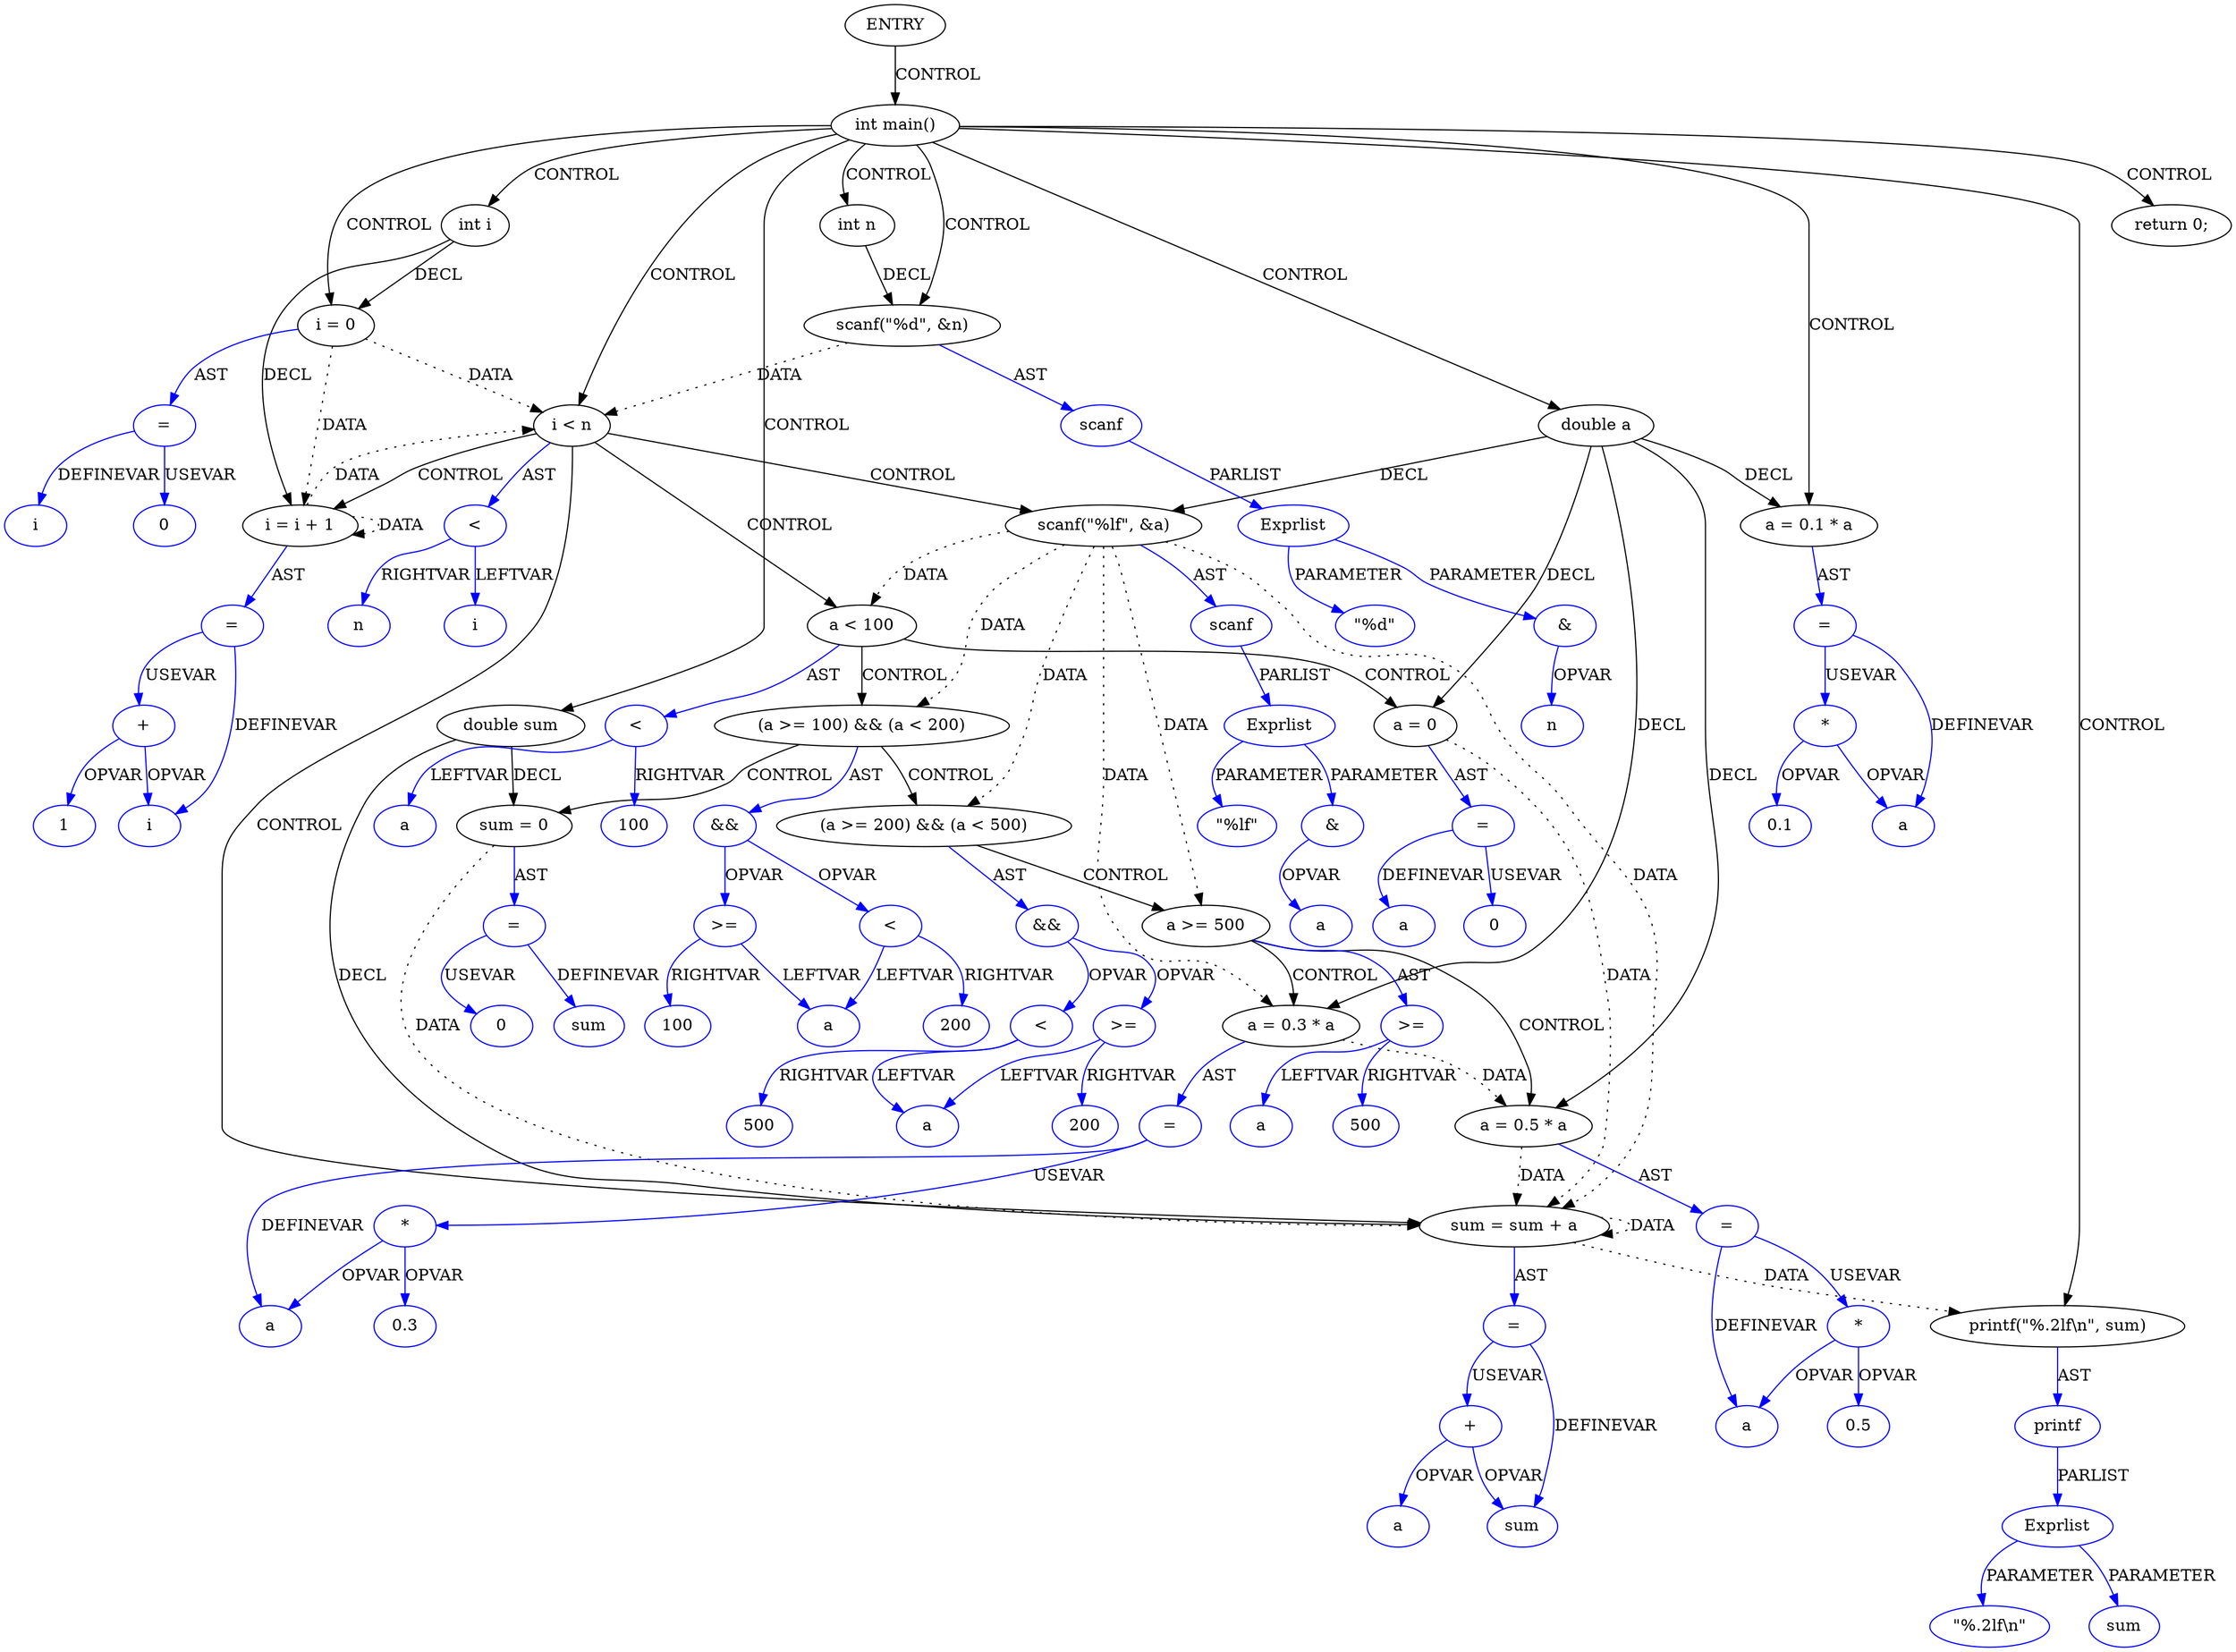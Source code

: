 digraph G{
Node1 [label="ENTRY",type="ENTRY",coord="-1"];
Node2 [label="int main()",type="CONTROL",coord="3"];
Node4 [label="int i",type="DECL",coord="4",varname="i",vartype="int"];
Node5 [label="int n",type="DECL",coord="5",varname="n",vartype="int"];
Node6 [label="double a",type="DECL",coord="6",varname="a",vartype="double"];
Node7 [label="double sum",type="DECL",coord="7",varname="sum",vartype="double"];
Node8 [label="a = 0.1 * a",type="ASSIGN",coord="8"];
Node9 [label="=",type="ASSIGNOP",coord="8",color=blue];
Node10 [label="a",type="VAR",coord="8",color=blue];
Node11 [label="*",type="OP",coord="8",color=blue];
Node12 [label="0.1",type="CONST",coord="8",color=blue];
Node13 [label="scanf(\"%d\", &n)",type="CALL",coord="9"];
Node14 [label="scanf",type="FUNCNAME",coord="9",color=blue];
Node15 [label="Exprlist",type="EXPRS",coord="9",color=blue];
Node16 [label="\"%d\"",type="CONST",coord="9",color=blue];
Node17 [label="&",type="OP",coord="9",color=blue];
Node18 [label="n",type="VAR",coord="9",color=blue];
Node19 [label="i = 0",type="ASSIGN",coord="10"];
Node20 [label="=",type="ASSIGNOP",coord="10",color=blue];
Node21 [label="i",type="VAR",coord="10",color=blue];
Node22 [label="0",type="CONST",coord="10",color=blue];
Node23 [label="i < n",type="CONTROL",coord="10"];
Node26 [label="scanf(\"%lf\", &a)",type="CALL",coord="11"];
Node27 [label="scanf",type="FUNCNAME",coord="11",color=blue];
Node28 [label="Exprlist",type="EXPRS",coord="11",color=blue];
Node29 [label="\"%lf\"",type="CONST",coord="11",color=blue];
Node30 [label="&",type="OP",coord="11",color=blue];
Node31 [label="a",type="VAR",coord="11",color=blue];
Node32 [label="a < 100",type="CONTROL",coord="12"];
Node34 [label="a = 0",type="ASSIGN",coord="13"];
Node35 [label="=",type="ASSIGNOP",coord="13",color=blue];
Node36 [label="a",type="VAR",coord="13",color=blue];
Node37 [label="0",type="CONST",coord="13",color=blue];
Node38 [label="(a >= 100) && (a < 200)",type="CONTROL",coord="14"];
Node40 [label="sum = 0",type="ASSIGN",coord="15"];
Node41 [label="=",type="ASSIGNOP",coord="15",color=blue];
Node42 [label="sum",type="VAR",coord="15",color=blue];
Node43 [label="0",type="CONST",coord="15",color=blue];
Node44 [label="(a >= 200) && (a < 500)",type="CONTROL",coord="16"];
Node46 [label="a >= 500",type="CONTROL",coord="17"];
Node48 [label="a = 0.3 * a",type="ASSIGN",coord="18"];
Node49 [label="=",type="ASSIGNOP",coord="18",color=blue];
Node50 [label="a",type="VAR",coord="18",color=blue];
Node51 [label="*",type="OP",coord="18",color=blue];
Node52 [label="0.3",type="CONST",coord="18",color=blue];
Node53 [label="a = 0.5 * a",type="ASSIGN",coord="19"];
Node54 [label="=",type="ASSIGNOP",coord="19",color=blue];
Node55 [label="a",type="VAR",coord="19",color=blue];
Node56 [label="*",type="OP",coord="19",color=blue];
Node57 [label="0.5",type="CONST",coord="19",color=blue];
Node58 [label=">=",type="OP",coord="17",color=blue];
Node59 [label="a",type="VAR",coord="17",color=blue];
Node60 [label="500",type="CONST",coord="17",color=blue];
Node61 [label="&&",type="OP",coord="16",color=blue];
Node62 [label=">=",type="OP",coord="16",color=blue];
Node63 [label="a",type="VAR",coord="16",color=blue];
Node64 [label="200",type="CONST",coord="16",color=blue];
Node65 [label="<",type="OP",coord="16",color=blue];
Node66 [label="500",type="CONST",coord="16",color=blue];
Node67 [label="&&",type="OP",coord="14",color=blue];
Node68 [label=">=",type="OP",coord="14",color=blue];
Node69 [label="a",type="VAR",coord="14",color=blue];
Node70 [label="100",type="CONST",coord="14",color=blue];
Node71 [label="<",type="OP",coord="14",color=blue];
Node72 [label="200",type="CONST",coord="14",color=blue];
Node73 [label="<",type="OP",coord="12",color=blue];
Node74 [label="a",type="VAR",coord="12",color=blue];
Node75 [label="100",type="CONST",coord="12",color=blue];
Node76 [label="sum = sum + a",type="ASSIGN",coord="21"];
Node77 [label="=",type="ASSIGNOP",coord="21",color=blue];
Node78 [label="sum",type="VAR",coord="21",color=blue];
Node79 [label="+",type="OP",coord="21",color=blue];
Node80 [label="a",type="VAR",coord="21",color=blue];
Node81 [label="i = i + 1",type="ASSIGN",coord="10"];
Node82 [label="=",type="ASSIGNOP",coord="10",color=blue];
Node83 [label="i",type="VAR",coord="10",color=blue];
Node84 [label="+",type="OP",coord="10",color=blue];
Node85 [label="1",type="CONST",coord="10",color=blue];
Node86 [label="<",type="OP",coord="10",color=blue];
Node87 [label="i",type="VAR",coord="10",color=blue];
Node88 [label="n",type="VAR",coord="10",color=blue];
Node89 [label="printf(\"%.2lf\\n\", sum)",type="CALL",coord="23"];
Node90 [label="printf",type="FUNCNAME",coord="23",color=blue];
Node91 [label="Exprlist",type="EXPRS",coord="23",color=blue];
Node92 [label="\"%.2lf\\n\"",type="CONST",coord="23",color=blue];
Node93 [label="sum",type="VAR",coord="23",color=blue];
Node94 [label="return 0;",type="CONTROL",coord="24"];
Node1->Node2 [label = "CONTROL" ];
Node2->Node4 [label = "CONTROL" ];
Node2->Node5 [label = "CONTROL" ];
Node2->Node6 [label = "CONTROL" ];
Node2->Node7 [label = "CONTROL" ];
Node2->Node8 [label = "CONTROL" ];
Node2->Node13 [label = "CONTROL" ];
Node2->Node19 [label = "CONTROL" ];
Node2->Node23 [label = "CONTROL" ];
Node2->Node89 [label = "CONTROL" ];
Node2->Node94 [label = "CONTROL" ];
Node23->Node26 [label = "CONTROL" ];
Node23->Node32 [label = "CONTROL" ];
Node23->Node76 [label = "CONTROL" ];
Node23->Node81 [label = "CONTROL" ];
Node32->Node34 [label = "CONTROL" ];
Node32->Node38 [label = "CONTROL" ];
Node38->Node40 [label = "CONTROL" ];
Node38->Node44 [label = "CONTROL" ];
Node44->Node46 [label = "CONTROL" ];
Node46->Node48 [label = "CONTROL" ];
Node46->Node53 [label = "CONTROL" ];
Node13->Node23 [label = "DATA", style = dotted ]
Node19->Node23 [label = "DATA", style = dotted ]
Node19->Node81 [label = "DATA", style = dotted ]
Node26->Node32 [label = "DATA", style = dotted ]
Node26->Node38 [label = "DATA", style = dotted ]
Node26->Node44 [label = "DATA", style = dotted ]
Node26->Node46 [label = "DATA", style = dotted ]
Node26->Node48 [label = "DATA", style = dotted ]
Node26->Node76 [label = "DATA", style = dotted ]
Node34->Node76 [label = "DATA", style = dotted ]
Node40->Node76 [label = "DATA", style = dotted ]
Node48->Node53 [label = "DATA", style = dotted ]
Node53->Node76 [label = "DATA", style = dotted ]
Node76->Node76 [label = "DATA", style = dotted ]
Node76->Node89 [label = "DATA", style = dotted ]
Node81->Node23 [label = "DATA", style = dotted ]
Node81->Node81 [label = "DATA", style = dotted ]
Node4->Node81 [label = "DECL"]
Node4->Node19 [label = "DECL"]
Node5->Node13 [label = "DECL"]
Node6->Node8 [label = "DECL"]
Node6->Node34 [label = "DECL"]
Node6->Node48 [label = "DECL"]
Node6->Node53 [label = "DECL"]
Node6->Node26 [label = "DECL"]
Node7->Node40 [label = "DECL"]
Node7->Node76 [label = "DECL"]
Node8->Node9 [label = "AST" color=blue]
Node9->Node10 [label = "DEFINEVAR" color=blue]
Node9->Node11 [label = "USEVAR" color=blue]
Node11->Node12 [label = "OPVAR" color=blue]
Node11->Node10 [label = "OPVAR" color=blue]
Node13->Node14 [label = "AST" color=blue]
Node14->Node15 [label = "PARLIST" color=blue]
Node15->Node16 [label = "PARAMETER" color=blue]
Node15->Node17 [label = "PARAMETER" color=blue]
Node17->Node18 [label = "OPVAR" color=blue]
Node19->Node20 [label = "AST" color=blue]
Node20->Node21 [label = "DEFINEVAR" color=blue]
Node20->Node22 [label = "USEVAR" color=blue]
Node23->Node86 [label = "AST" color=blue]
Node26->Node27 [label = "AST" color=blue]
Node27->Node28 [label = "PARLIST" color=blue]
Node28->Node29 [label = "PARAMETER" color=blue]
Node28->Node30 [label = "PARAMETER" color=blue]
Node30->Node31 [label = "OPVAR" color=blue]
Node32->Node73 [label = "AST" color=blue]
Node34->Node35 [label = "AST" color=blue]
Node35->Node36 [label = "DEFINEVAR" color=blue]
Node35->Node37 [label = "USEVAR" color=blue]
Node38->Node67 [label = "AST" color=blue]
Node40->Node41 [label = "AST" color=blue]
Node41->Node42 [label = "DEFINEVAR" color=blue]
Node41->Node43 [label = "USEVAR" color=blue]
Node44->Node61 [label = "AST" color=blue]
Node46->Node58 [label = "AST" color=blue]
Node48->Node49 [label = "AST" color=blue]
Node49->Node50 [label = "DEFINEVAR" color=blue]
Node49->Node51 [label = "USEVAR" color=blue]
Node51->Node52 [label = "OPVAR" color=blue]
Node51->Node50 [label = "OPVAR" color=blue]
Node53->Node54 [label = "AST" color=blue]
Node54->Node55 [label = "DEFINEVAR" color=blue]
Node54->Node56 [label = "USEVAR" color=blue]
Node56->Node57 [label = "OPVAR" color=blue]
Node56->Node55 [label = "OPVAR" color=blue]
Node58->Node59 [label = "LEFTVAR" color=blue]
Node58->Node60 [label = "RIGHTVAR" color=blue]
Node61->Node62 [label = "OPVAR" color=blue]
Node61->Node65 [label = "OPVAR" color=blue]
Node62->Node63 [label = "LEFTVAR" color=blue]
Node62->Node64 [label = "RIGHTVAR" color=blue]
Node65->Node63 [label = "LEFTVAR" color=blue]
Node65->Node66 [label = "RIGHTVAR" color=blue]
Node67->Node68 [label = "OPVAR" color=blue]
Node67->Node71 [label = "OPVAR" color=blue]
Node68->Node69 [label = "LEFTVAR" color=blue]
Node68->Node70 [label = "RIGHTVAR" color=blue]
Node71->Node69 [label = "LEFTVAR" color=blue]
Node71->Node72 [label = "RIGHTVAR" color=blue]
Node73->Node74 [label = "LEFTVAR" color=blue]
Node73->Node75 [label = "RIGHTVAR" color=blue]
Node76->Node77 [label = "AST" color=blue]
Node77->Node78 [label = "DEFINEVAR" color=blue]
Node77->Node79 [label = "USEVAR" color=blue]
Node79->Node78 [label = "OPVAR" color=blue]
Node79->Node80 [label = "OPVAR" color=blue]
Node81->Node82 [label = "AST" color=blue]
Node82->Node83 [label = "DEFINEVAR" color=blue]
Node82->Node84 [label = "USEVAR" color=blue]
Node84->Node83 [label = "OPVAR" color=blue]
Node84->Node85 [label = "OPVAR" color=blue]
Node86->Node87 [label = "LEFTVAR" color=blue]
Node86->Node88 [label = "RIGHTVAR" color=blue]
Node89->Node90 [label = "AST" color=blue]
Node90->Node91 [label = "PARLIST" color=blue]
Node91->Node92 [label = "PARAMETER" color=blue]
Node91->Node93 [label = "PARAMETER" color=blue]
}
